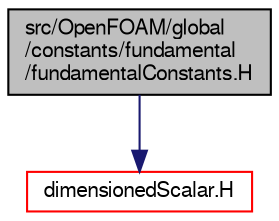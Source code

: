 digraph "src/OpenFOAM/global/constants/fundamental/fundamentalConstants.H"
{
  bgcolor="transparent";
  edge [fontname="FreeSans",fontsize="10",labelfontname="FreeSans",labelfontsize="10"];
  node [fontname="FreeSans",fontsize="10",shape=record];
  Node1 [label="src/OpenFOAM/global\l/constants/fundamental\l/fundamentalConstants.H",height=0.2,width=0.4,color="black", fillcolor="grey75", style="filled" fontcolor="black"];
  Node1 -> Node2 [color="midnightblue",fontsize="10",style="solid",fontname="FreeSans"];
  Node2 [label="dimensionedScalar.H",height=0.2,width=0.4,color="red",URL="$a07405.html"];
}
